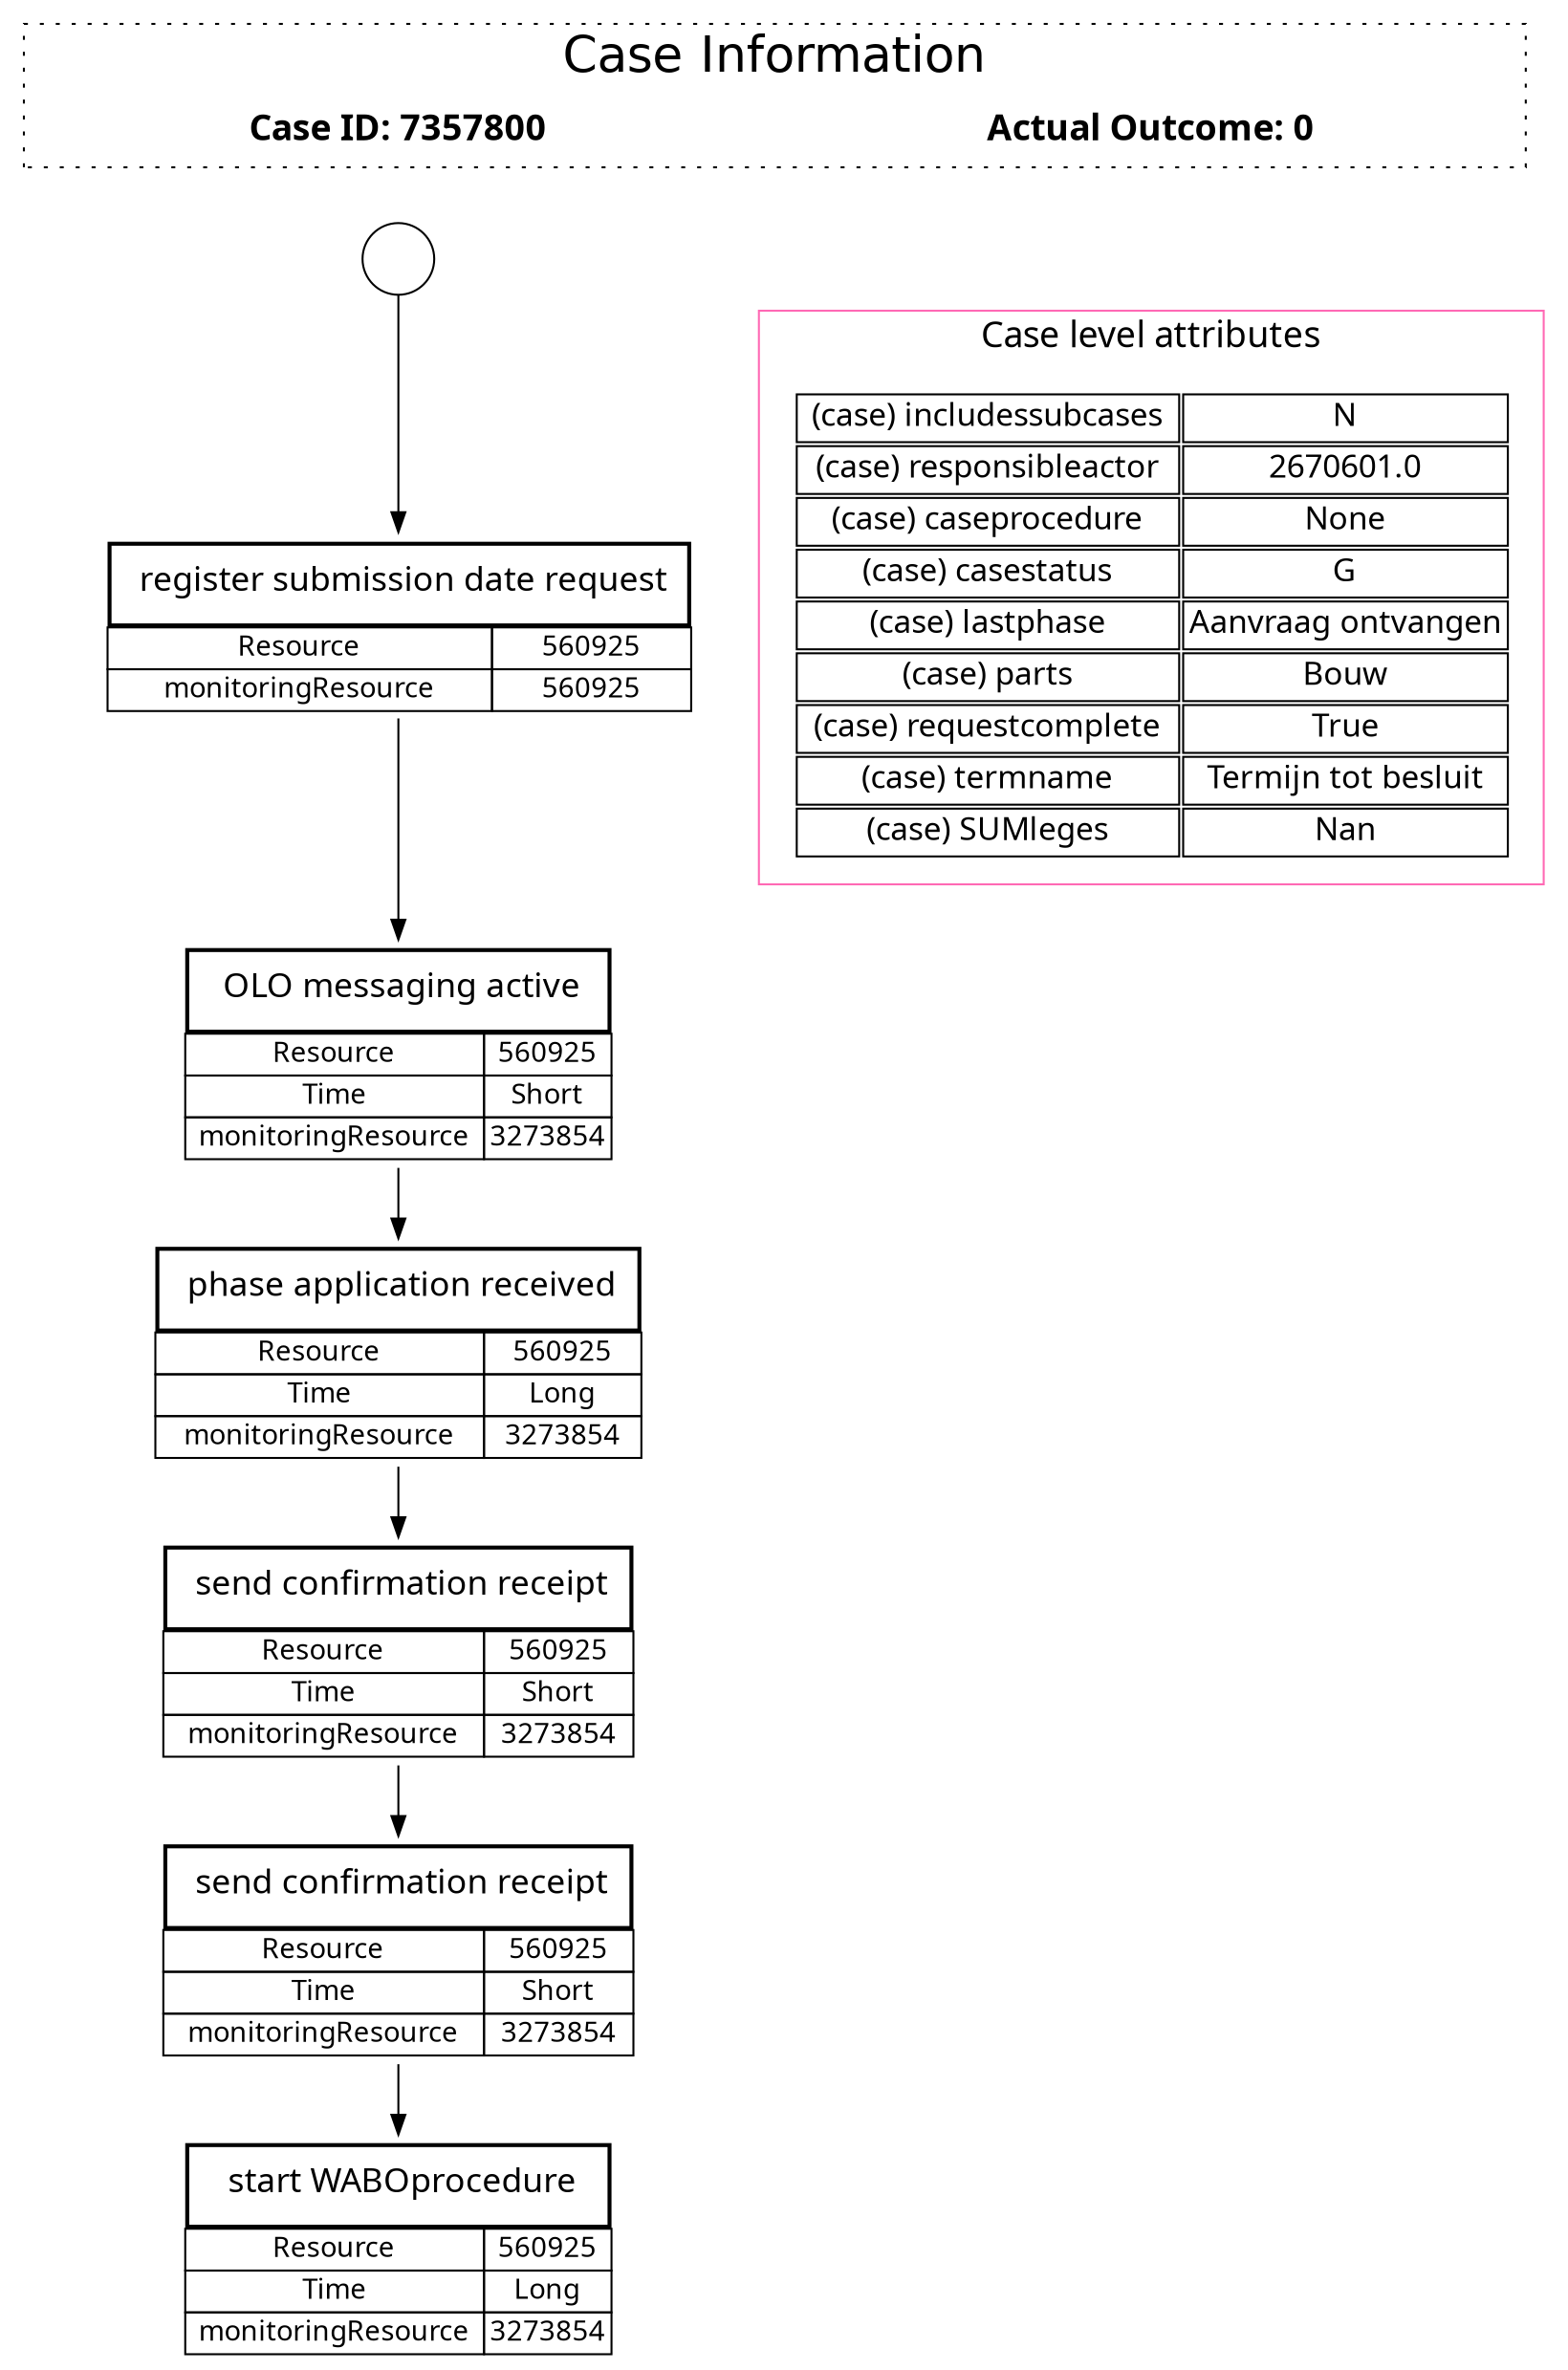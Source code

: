 digraph test_case {
	graph [compound=True,
		dpi=300,
		rankdir=TB
	];
	node [fontname="segio ui",
		label="\N",
		shape=box
	];
	subgraph cluster_case_att {
		graph [color=hotpink,
			fontname="segio ui",
			fontsize=18,
			label="Case level attributes",
			style=solid
		];
		case_att		 [fontsize=16,
			group=b,
			label=<<table border="0"><tr><td port="(case) includessubcases" border="1" cellspacing="10"> (case) includessubcases </td><td border="1">N</td></tr><tr><td port="(case) responsibleactor" border="1" cellspacing="10"> (case) responsibleactor </td><td border="1">2670601.0</td></tr><tr><td port="(case) caseprocedure" border="1" cellspacing="10"> (case) caseprocedure </td><td border="1">None</td></tr><tr><td port="(case) casestatus" border="1" cellspacing="10"> (case) casestatus </td><td border="1">G</td></tr><tr><td port="(case) lastphase" border="1" cellspacing="10"> (case) lastphase </td><td border="1">Aanvraag ontvangen</td></tr><tr><td port="(case) parts" border="1" cellspacing="10"> (case) parts </td><td border="1">Bouw</td></tr><tr><td port="(case) requestcomplete" border="1" cellspacing="10"> (case) requestcomplete </td><td border="1">True</td></tr><tr><td port="(case) termname" border="1" cellspacing="10"> (case) termname </td><td border="1">Termijn tot besluit</td></tr><tr><td port="(case) SUMleges" border="1" cellspacing="10"> (case) SUMleges </td><td border="1">Nan</td></tr></table>>,
			shape=none];
	}
	subgraph cluster_case_info {
		graph [fontname=helvetica,
			fontsize=25,
			label="Case Information",
			rank=same,
			style=dotted
		];
		0		 [fontname="segio ui bold",
			fontsize=18,
			group=a,
			height=0,
			label="Case ID: 7357800",
			margin=0,
			shape=plaintext,
			width=5];
		1		 [fontname="segio ui bold",
			fontsize=18,
			height=0,
			label="Actual Outcome: 0",
			margin=0,
			shape=plaintext,
			width=5];
		0 -> 1		 [constraint=false,
			style=invis];
	}
	subgraph trace {
		start		 [group=a,
			label="",
			shape=circle];
		e1		 [label=<<table border="0" cellspacing="0" cellpadding="2"><tr><td port="activity" colspan="2" border="2" cellpadding="10"> <FONT POINT-SIZE="17" face="segio ui history">register submission date request</FONT></td></tr><tr><td port="Resource" border="1"> Resource </td><td border="1">560925</td></tr><tr><td port="monitoringResource" border="1"> monitoringResource </td><td border="1">560925</td></tr></table>>,
			shape=none];
		start -> e1;
		e2		 [label=<<table border="0" cellspacing="0" cellpadding="2"><tr><td port="activity" colspan="2" border="2" cellpadding="10"> <FONT POINT-SIZE="17" face="segio ui history">OLO messaging active</FONT></td></tr><tr><td port="Resource" border="1"> Resource </td><td border="1">560925</td></tr><tr><td port="Time" border="1"> Time </td><td border="1">Short</td></tr><tr><td port="monitoringResource" border="1"> monitoringResource </td><td border="1">3273854</td></tr></table>>,
			shape=none];
		e1 -> e2;
		dummy		 [fontsize=16,
			group=b,
			style=invis];
		e3		 [label=<<table border="0" cellspacing="0" cellpadding="2"><tr><td port="activity" colspan="2" border="2" cellpadding="10"> <FONT POINT-SIZE="17" face="segio ui history">phase application received</FONT></td></tr><tr><td port="Resource" border="1"> Resource </td><td border="1">560925</td></tr><tr><td port="Time" border="1"> Time </td><td border="1">Long</td></tr><tr><td port="monitoringResource" border="1"> monitoringResource </td><td border="1">3273854</td></tr></table>>,
			shape=none];
		e2 -> e3;
		e4		 [label=<<table border="0" cellspacing="0" cellpadding="2"><tr><td port="activity" colspan="2" border="2" cellpadding="10"> <FONT POINT-SIZE="17" face="segio ui history">send confirmation receipt</FONT></td></tr><tr><td port="Resource" border="1"> Resource </td><td border="1">560925</td></tr><tr><td port="Time" border="1"> Time </td><td border="1">Short</td></tr><tr><td port="monitoringResource" border="1"> monitoringResource </td><td border="1">3273854</td></tr></table>>,
			shape=none];
		e3 -> e4;
		e5		 [label=<<table border="0" cellspacing="0" cellpadding="2"><tr><td port="activity" colspan="2" border="2" cellpadding="10"> <FONT POINT-SIZE="17" face="segio ui history">send confirmation receipt</FONT></td></tr><tr><td port="Resource" border="1"> Resource </td><td border="1">560925</td></tr><tr><td port="Time" border="1"> Time </td><td border="1">Short</td></tr><tr><td port="monitoringResource" border="1"> monitoringResource </td><td border="1">3273854</td></tr></table>>,
			shape=none];
		e4 -> e5;
		e6		 [label=<<table border="0" cellspacing="0" cellpadding="2"><tr><td port="activity" colspan="2" border="2" cellpadding="10"> <FONT POINT-SIZE="17" face="segio ui history">start WABOprocedure</FONT></td></tr><tr><td port="Resource" border="1"> Resource </td><td border="1">560925</td></tr><tr><td port="Time" border="1"> Time </td><td border="1">Long</td></tr><tr><td port="monitoringResource" border="1"> monitoringResource </td><td border="1">3273854</td></tr></table>>,
			shape=none];
		e5 -> e6;
	}
	0 -> start	 [style=invis];
	1 -> dummy	 [style=invis];
	e1 -> case_att	 [constraint=false,
		style=invis];
	dummy -> case_att	 [style=invis];
}
